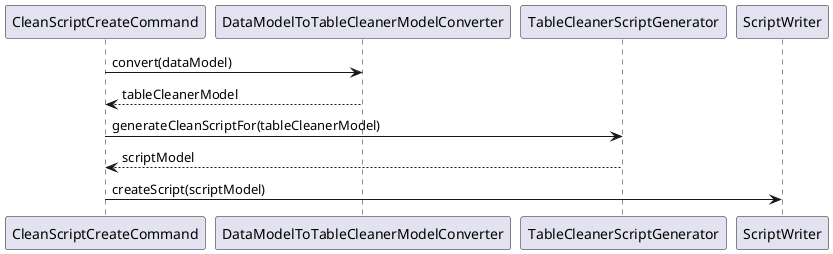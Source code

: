 @startuml

CleanScriptCreateCommand -> DataModelToTableCleanerModelConverter : convert(dataModel)
CleanScriptCreateCommand <-- DataModelToTableCleanerModelConverter : tableCleanerModel

CleanScriptCreateCommand -> TableCleanerScriptGenerator : generateCleanScriptFor(tableCleanerModel)
CleanScriptCreateCommand <-- TableCleanerScriptGenerator : scriptModel

CleanScriptCreateCommand -> ScriptWriter : createScript(scriptModel)

@enduml